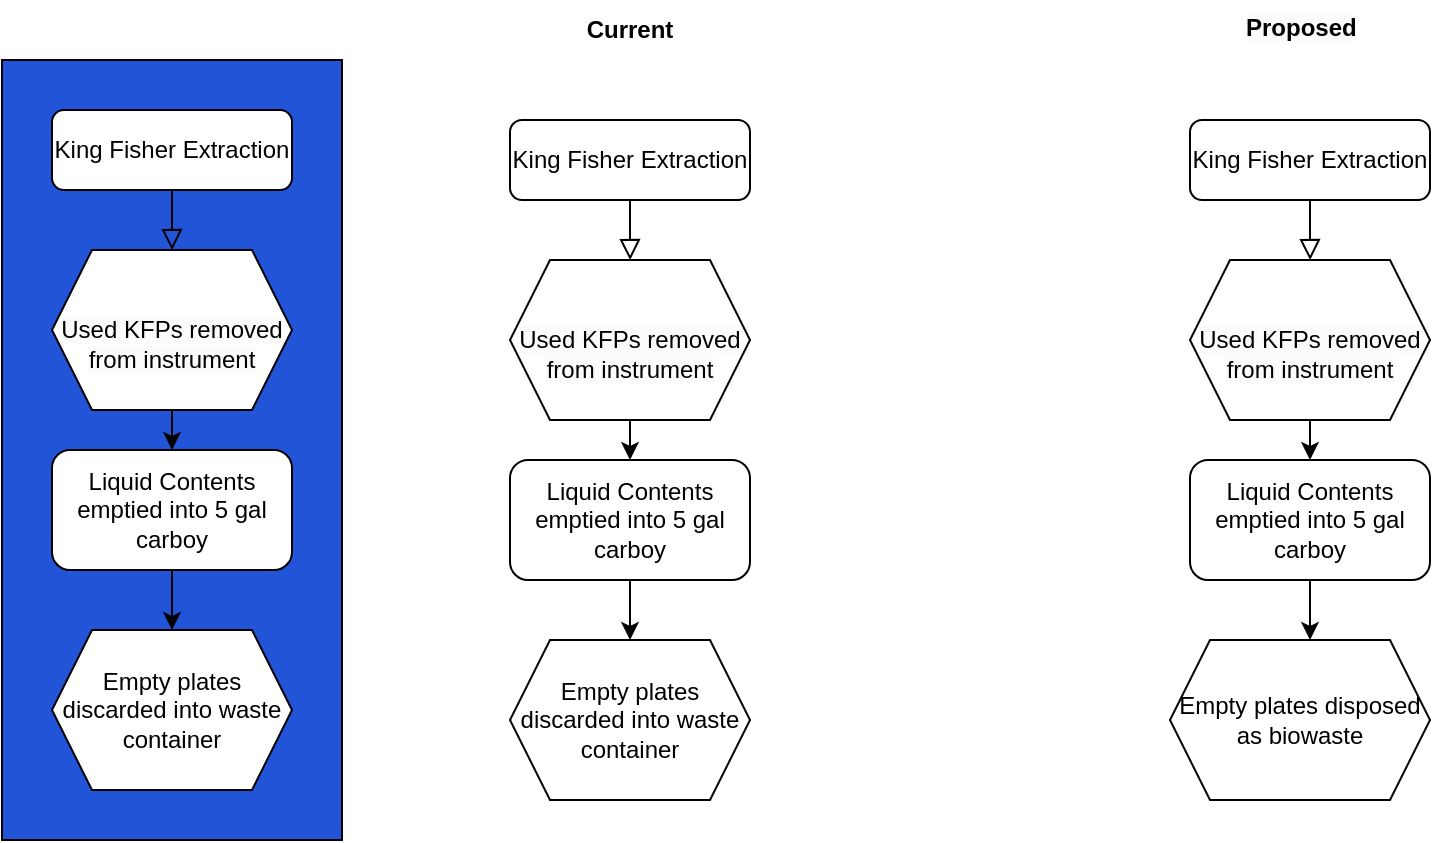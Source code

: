<mxfile version="21.1.1" type="github">
  <diagram id="C5RBs43oDa-KdzZeNtuy" name="Page-1">
    <mxGraphModel dx="1460" dy="431" grid="1" gridSize="10" guides="1" tooltips="1" connect="1" arrows="1" fold="1" page="1" pageScale="1" pageWidth="827" pageHeight="1169" math="0" shadow="0">
      <root>
        <mxCell id="WIyWlLk6GJQsqaUBKTNV-0" />
        <mxCell id="WIyWlLk6GJQsqaUBKTNV-1" parent="WIyWlLk6GJQsqaUBKTNV-0" />
        <mxCell id="WIyWlLk6GJQsqaUBKTNV-2" value="" style="rounded=0;html=1;jettySize=auto;orthogonalLoop=1;fontSize=11;endArrow=block;endFill=0;endSize=8;strokeWidth=1;shadow=0;labelBackgroundColor=none;edgeStyle=orthogonalEdgeStyle;" parent="WIyWlLk6GJQsqaUBKTNV-1" source="WIyWlLk6GJQsqaUBKTNV-3" edge="1">
          <mxGeometry relative="1" as="geometry">
            <mxPoint x="244.067" y="200.053" as="targetPoint" />
          </mxGeometry>
        </mxCell>
        <mxCell id="WIyWlLk6GJQsqaUBKTNV-3" value="King Fisher Extraction" style="rounded=1;whiteSpace=wrap;html=1;fontSize=12;glass=0;strokeWidth=1;shadow=0;" parent="WIyWlLk6GJQsqaUBKTNV-1" vertex="1">
          <mxGeometry x="184" y="130" width="120" height="40" as="geometry" />
        </mxCell>
        <mxCell id="ULWIT2c4mu5vRl89kvcm-5" style="edgeStyle=orthogonalEdgeStyle;rounded=0;orthogonalLoop=1;jettySize=auto;html=1;exitX=0.5;exitY=1;exitDx=0;exitDy=0;entryX=0.5;entryY=0;entryDx=0;entryDy=0;" edge="1" parent="WIyWlLk6GJQsqaUBKTNV-1" target="ULWIT2c4mu5vRl89kvcm-4">
          <mxGeometry relative="1" as="geometry">
            <mxPoint x="244" y="280" as="sourcePoint" />
          </mxGeometry>
        </mxCell>
        <mxCell id="ULWIT2c4mu5vRl89kvcm-7" style="edgeStyle=orthogonalEdgeStyle;rounded=0;orthogonalLoop=1;jettySize=auto;html=1;exitX=0.5;exitY=1;exitDx=0;exitDy=0;entryX=0.5;entryY=0;entryDx=0;entryDy=0;" edge="1" parent="WIyWlLk6GJQsqaUBKTNV-1" source="ULWIT2c4mu5vRl89kvcm-4">
          <mxGeometry relative="1" as="geometry">
            <mxPoint x="244" y="390" as="targetPoint" />
          </mxGeometry>
        </mxCell>
        <mxCell id="ULWIT2c4mu5vRl89kvcm-4" value="Liquid Contents emptied into 5 gal carboy" style="rounded=1;whiteSpace=wrap;html=1;" vertex="1" parent="WIyWlLk6GJQsqaUBKTNV-1">
          <mxGeometry x="184" y="300" width="120" height="60" as="geometry" />
        </mxCell>
        <mxCell id="ULWIT2c4mu5vRl89kvcm-8" value="&lt;br&gt;&lt;span style=&quot;color: rgb(0, 0, 0); font-family: Helvetica; font-size: 12px; font-style: normal; font-variant-ligatures: normal; font-variant-caps: normal; font-weight: 400; letter-spacing: normal; orphans: 2; text-align: center; text-indent: 0px; text-transform: none; widows: 2; word-spacing: 0px; -webkit-text-stroke-width: 0px; background-color: rgb(251, 251, 251); text-decoration-thickness: initial; text-decoration-style: initial; text-decoration-color: initial; float: none; display: inline !important;&quot;&gt;Used KFPs removed from instrument&lt;/span&gt;&lt;br&gt;" style="shape=hexagon;perimeter=hexagonPerimeter2;whiteSpace=wrap;html=1;fixedSize=1;" vertex="1" parent="WIyWlLk6GJQsqaUBKTNV-1">
          <mxGeometry x="184" y="200" width="120" height="80" as="geometry" />
        </mxCell>
        <mxCell id="ULWIT2c4mu5vRl89kvcm-9" value="Empty plates discarded into waste container" style="shape=hexagon;perimeter=hexagonPerimeter2;whiteSpace=wrap;html=1;fixedSize=1;" vertex="1" parent="WIyWlLk6GJQsqaUBKTNV-1">
          <mxGeometry x="184" y="390" width="120" height="80" as="geometry" />
        </mxCell>
        <mxCell id="ULWIT2c4mu5vRl89kvcm-10" value="" style="rounded=0;html=1;jettySize=auto;orthogonalLoop=1;fontSize=11;endArrow=block;endFill=0;endSize=8;strokeWidth=1;shadow=0;labelBackgroundColor=none;edgeStyle=orthogonalEdgeStyle;" edge="1" parent="WIyWlLk6GJQsqaUBKTNV-1" source="ULWIT2c4mu5vRl89kvcm-11">
          <mxGeometry relative="1" as="geometry">
            <mxPoint x="584.067" y="200.053" as="targetPoint" />
          </mxGeometry>
        </mxCell>
        <mxCell id="ULWIT2c4mu5vRl89kvcm-11" value="King Fisher Extraction" style="rounded=1;whiteSpace=wrap;html=1;fontSize=12;glass=0;strokeWidth=1;shadow=0;" vertex="1" parent="WIyWlLk6GJQsqaUBKTNV-1">
          <mxGeometry x="524" y="130" width="120" height="40" as="geometry" />
        </mxCell>
        <mxCell id="ULWIT2c4mu5vRl89kvcm-12" style="edgeStyle=orthogonalEdgeStyle;rounded=0;orthogonalLoop=1;jettySize=auto;html=1;exitX=0.5;exitY=1;exitDx=0;exitDy=0;entryX=0.5;entryY=0;entryDx=0;entryDy=0;" edge="1" parent="WIyWlLk6GJQsqaUBKTNV-1" target="ULWIT2c4mu5vRl89kvcm-14">
          <mxGeometry relative="1" as="geometry">
            <mxPoint x="584" y="280" as="sourcePoint" />
          </mxGeometry>
        </mxCell>
        <mxCell id="ULWIT2c4mu5vRl89kvcm-13" style="edgeStyle=orthogonalEdgeStyle;rounded=0;orthogonalLoop=1;jettySize=auto;html=1;exitX=0.5;exitY=1;exitDx=0;exitDy=0;entryX=0.5;entryY=0;entryDx=0;entryDy=0;" edge="1" parent="WIyWlLk6GJQsqaUBKTNV-1" source="ULWIT2c4mu5vRl89kvcm-14">
          <mxGeometry relative="1" as="geometry">
            <mxPoint x="584" y="390" as="targetPoint" />
          </mxGeometry>
        </mxCell>
        <mxCell id="ULWIT2c4mu5vRl89kvcm-14" value="Liquid Contents emptied into 5 gal carboy" style="rounded=1;whiteSpace=wrap;html=1;" vertex="1" parent="WIyWlLk6GJQsqaUBKTNV-1">
          <mxGeometry x="524" y="300" width="120" height="60" as="geometry" />
        </mxCell>
        <mxCell id="ULWIT2c4mu5vRl89kvcm-15" value="&lt;br&gt;&lt;span style=&quot;color: rgb(0, 0, 0); font-family: Helvetica; font-size: 12px; font-style: normal; font-variant-ligatures: normal; font-variant-caps: normal; font-weight: 400; letter-spacing: normal; orphans: 2; text-align: center; text-indent: 0px; text-transform: none; widows: 2; word-spacing: 0px; -webkit-text-stroke-width: 0px; background-color: rgb(251, 251, 251); text-decoration-thickness: initial; text-decoration-style: initial; text-decoration-color: initial; float: none; display: inline !important;&quot;&gt;Used KFPs removed from instrument&lt;/span&gt;&lt;br&gt;" style="shape=hexagon;perimeter=hexagonPerimeter2;whiteSpace=wrap;html=1;fixedSize=1;" vertex="1" parent="WIyWlLk6GJQsqaUBKTNV-1">
          <mxGeometry x="524" y="200" width="120" height="80" as="geometry" />
        </mxCell>
        <mxCell id="ULWIT2c4mu5vRl89kvcm-16" value="Empty plates disposed as biowaste" style="shape=hexagon;perimeter=hexagonPerimeter2;whiteSpace=wrap;html=1;fixedSize=1;" vertex="1" parent="WIyWlLk6GJQsqaUBKTNV-1">
          <mxGeometry x="514" y="390" width="130" height="80" as="geometry" />
        </mxCell>
        <mxCell id="ULWIT2c4mu5vRl89kvcm-17" value="&lt;b&gt;Current&lt;/b&gt;" style="text;html=1;strokeColor=none;fillColor=none;align=center;verticalAlign=middle;whiteSpace=wrap;rounded=0;" vertex="1" parent="WIyWlLk6GJQsqaUBKTNV-1">
          <mxGeometry x="214" y="70" width="60" height="30" as="geometry" />
        </mxCell>
        <mxCell id="ULWIT2c4mu5vRl89kvcm-25" value="&lt;b style=&quot;border-color: var(--border-color); color: rgb(0, 0, 0); font-family: Helvetica; font-size: 12px; font-style: normal; font-variant-ligatures: normal; font-variant-caps: normal; letter-spacing: normal; orphans: 2; text-align: center; text-indent: 0px; text-transform: none; widows: 2; word-spacing: 0px; -webkit-text-stroke-width: 0px; background-color: rgb(251, 251, 251); text-decoration-thickness: initial; text-decoration-style: initial; text-decoration-color: initial;&quot;&gt;Proposed&lt;/b&gt;" style="text;whiteSpace=wrap;html=1;" vertex="1" parent="WIyWlLk6GJQsqaUBKTNV-1">
          <mxGeometry x="550" y="70" width="80" height="40" as="geometry" />
        </mxCell>
        <mxCell id="ULWIT2c4mu5vRl89kvcm-27" value="" style="rounded=0;whiteSpace=wrap;html=1;fillColor=#2154d7;" vertex="1" parent="WIyWlLk6GJQsqaUBKTNV-1">
          <mxGeometry x="-70" y="100" width="170" height="390" as="geometry" />
        </mxCell>
        <mxCell id="ULWIT2c4mu5vRl89kvcm-28" value="" style="rounded=0;html=1;jettySize=auto;orthogonalLoop=1;fontSize=11;endArrow=block;endFill=0;endSize=8;strokeWidth=1;shadow=0;labelBackgroundColor=none;edgeStyle=orthogonalEdgeStyle;" edge="1" parent="WIyWlLk6GJQsqaUBKTNV-1" source="ULWIT2c4mu5vRl89kvcm-29">
          <mxGeometry relative="1" as="geometry">
            <mxPoint x="15.067" y="195.053" as="targetPoint" />
          </mxGeometry>
        </mxCell>
        <mxCell id="ULWIT2c4mu5vRl89kvcm-29" value="King Fisher Extraction" style="rounded=1;whiteSpace=wrap;html=1;fontSize=12;glass=0;strokeWidth=1;shadow=0;" vertex="1" parent="WIyWlLk6GJQsqaUBKTNV-1">
          <mxGeometry x="-45" y="125" width="120" height="40" as="geometry" />
        </mxCell>
        <mxCell id="ULWIT2c4mu5vRl89kvcm-30" style="edgeStyle=orthogonalEdgeStyle;rounded=0;orthogonalLoop=1;jettySize=auto;html=1;exitX=0.5;exitY=1;exitDx=0;exitDy=0;entryX=0.5;entryY=0;entryDx=0;entryDy=0;" edge="1" parent="WIyWlLk6GJQsqaUBKTNV-1" target="ULWIT2c4mu5vRl89kvcm-32">
          <mxGeometry relative="1" as="geometry">
            <mxPoint x="15" y="275" as="sourcePoint" />
          </mxGeometry>
        </mxCell>
        <mxCell id="ULWIT2c4mu5vRl89kvcm-31" style="edgeStyle=orthogonalEdgeStyle;rounded=0;orthogonalLoop=1;jettySize=auto;html=1;exitX=0.5;exitY=1;exitDx=0;exitDy=0;entryX=0.5;entryY=0;entryDx=0;entryDy=0;" edge="1" parent="WIyWlLk6GJQsqaUBKTNV-1" source="ULWIT2c4mu5vRl89kvcm-32">
          <mxGeometry relative="1" as="geometry">
            <mxPoint x="15" y="385" as="targetPoint" />
          </mxGeometry>
        </mxCell>
        <mxCell id="ULWIT2c4mu5vRl89kvcm-32" value="Liquid Contents emptied into 5 gal carboy" style="rounded=1;whiteSpace=wrap;html=1;" vertex="1" parent="WIyWlLk6GJQsqaUBKTNV-1">
          <mxGeometry x="-45" y="295" width="120" height="60" as="geometry" />
        </mxCell>
        <mxCell id="ULWIT2c4mu5vRl89kvcm-33" value="&lt;br&gt;&lt;span style=&quot;color: rgb(0, 0, 0); font-family: Helvetica; font-size: 12px; font-style: normal; font-variant-ligatures: normal; font-variant-caps: normal; font-weight: 400; letter-spacing: normal; orphans: 2; text-align: center; text-indent: 0px; text-transform: none; widows: 2; word-spacing: 0px; -webkit-text-stroke-width: 0px; background-color: rgb(251, 251, 251); text-decoration-thickness: initial; text-decoration-style: initial; text-decoration-color: initial; float: none; display: inline !important;&quot;&gt;Used KFPs removed from instrument&lt;/span&gt;&lt;br&gt;" style="shape=hexagon;perimeter=hexagonPerimeter2;whiteSpace=wrap;html=1;fixedSize=1;" vertex="1" parent="WIyWlLk6GJQsqaUBKTNV-1">
          <mxGeometry x="-45" y="195" width="120" height="80" as="geometry" />
        </mxCell>
        <mxCell id="ULWIT2c4mu5vRl89kvcm-34" value="Empty plates discarded into waste container" style="shape=hexagon;perimeter=hexagonPerimeter2;whiteSpace=wrap;html=1;fixedSize=1;" vertex="1" parent="WIyWlLk6GJQsqaUBKTNV-1">
          <mxGeometry x="-45" y="385" width="120" height="80" as="geometry" />
        </mxCell>
      </root>
    </mxGraphModel>
  </diagram>
</mxfile>
